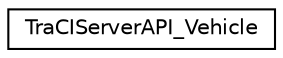 digraph "Graphical Class Hierarchy"
{
  edge [fontname="Helvetica",fontsize="10",labelfontname="Helvetica",labelfontsize="10"];
  node [fontname="Helvetica",fontsize="10",shape=record];
  rankdir="LR";
  Node0 [label="TraCIServerAPI_Vehicle",height=0.2,width=0.4,color="black", fillcolor="white", style="filled",URL="$d9/d85/class_tra_c_i_server_a_p_i___vehicle.html",tooltip="APIs for getting/setting vehicle values via TraCI. "];
}
